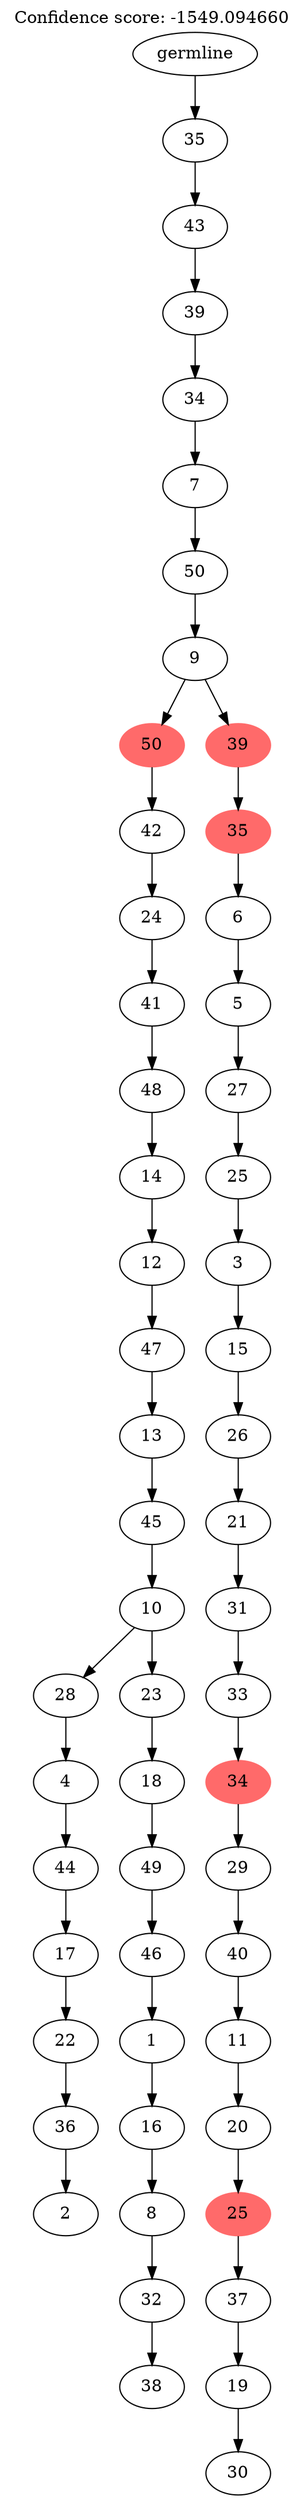 digraph g {
	"54" -> "55";
	"55" [label="2"];
	"53" -> "54";
	"54" [label="36"];
	"52" -> "53";
	"53" [label="22"];
	"51" -> "52";
	"52" [label="17"];
	"50" -> "51";
	"51" [label="44"];
	"49" -> "50";
	"50" [label="4"];
	"47" -> "48";
	"48" [label="38"];
	"46" -> "47";
	"47" [label="32"];
	"45" -> "46";
	"46" [label="8"];
	"44" -> "45";
	"45" [label="16"];
	"43" -> "44";
	"44" [label="1"];
	"42" -> "43";
	"43" [label="46"];
	"41" -> "42";
	"42" [label="49"];
	"40" -> "41";
	"41" [label="18"];
	"39" -> "40";
	"40" [label="23"];
	"39" -> "49";
	"49" [label="28"];
	"38" -> "39";
	"39" [label="10"];
	"37" -> "38";
	"38" [label="45"];
	"36" -> "37";
	"37" [label="13"];
	"35" -> "36";
	"36" [label="47"];
	"34" -> "35";
	"35" [label="12"];
	"33" -> "34";
	"34" [label="14"];
	"32" -> "33";
	"33" [label="48"];
	"31" -> "32";
	"32" [label="41"];
	"30" -> "31";
	"31" [label="24"];
	"29" -> "30";
	"30" [label="42"];
	"27" -> "28";
	"28" [label="30"];
	"26" -> "27";
	"27" [label="19"];
	"25" -> "26";
	"26" [label="37"];
	"24" -> "25";
	"25" [color=indianred1, style=filled, label="25"];
	"23" -> "24";
	"24" [label="20"];
	"22" -> "23";
	"23" [label="11"];
	"21" -> "22";
	"22" [label="40"];
	"20" -> "21";
	"21" [label="29"];
	"19" -> "20";
	"20" [color=indianred1, style=filled, label="34"];
	"18" -> "19";
	"19" [label="33"];
	"17" -> "18";
	"18" [label="31"];
	"16" -> "17";
	"17" [label="21"];
	"15" -> "16";
	"16" [label="26"];
	"14" -> "15";
	"15" [label="15"];
	"13" -> "14";
	"14" [label="3"];
	"12" -> "13";
	"13" [label="25"];
	"11" -> "12";
	"12" [label="27"];
	"10" -> "11";
	"11" [label="5"];
	"9" -> "10";
	"10" [label="6"];
	"8" -> "9";
	"9" [color=indianred1, style=filled, label="35"];
	"7" -> "8";
	"8" [color=indianred1, style=filled, label="39"];
	"7" -> "29";
	"29" [color=indianred1, style=filled, label="50"];
	"6" -> "7";
	"7" [label="9"];
	"5" -> "6";
	"6" [label="50"];
	"4" -> "5";
	"5" [label="7"];
	"3" -> "4";
	"4" [label="34"];
	"2" -> "3";
	"3" [label="39"];
	"1" -> "2";
	"2" [label="43"];
	"0" -> "1";
	"1" [label="35"];
	"0" [label="germline"];
	labelloc="t";
	label="Confidence score: -1549.094660";
}

